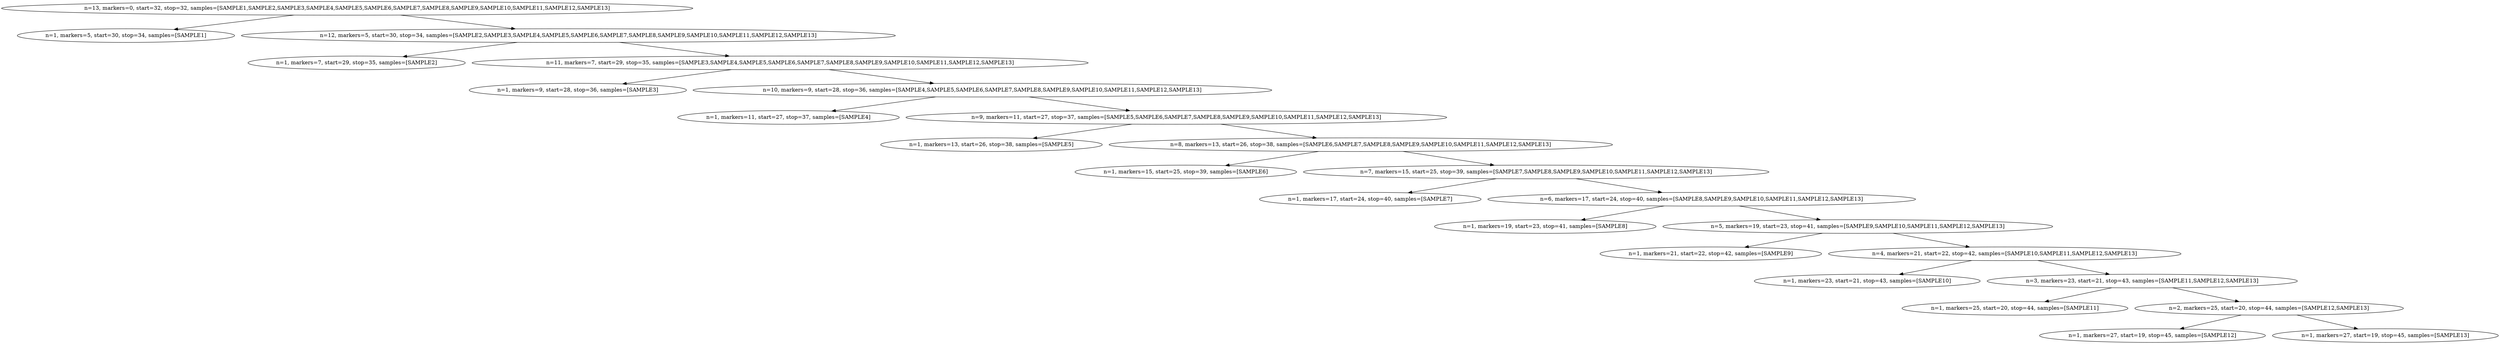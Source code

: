 digraph {
    0 [ label = "n=13, markers=0, start=32, stop=32, samples=[SAMPLE1,SAMPLE2,SAMPLE3,SAMPLE4,SAMPLE5,SAMPLE6,SAMPLE7,SAMPLE8,SAMPLE9,SAMPLE10,SAMPLE11,SAMPLE12,SAMPLE13]" ]
    1 [ label = "n=1, markers=5, start=30, stop=34, samples=[SAMPLE1]" ]
    2 [ label = "n=12, markers=5, start=30, stop=34, samples=[SAMPLE2,SAMPLE3,SAMPLE4,SAMPLE5,SAMPLE6,SAMPLE7,SAMPLE8,SAMPLE9,SAMPLE10,SAMPLE11,SAMPLE12,SAMPLE13]" ]
    3 [ label = "n=1, markers=7, start=29, stop=35, samples=[SAMPLE2]" ]
    4 [ label = "n=11, markers=7, start=29, stop=35, samples=[SAMPLE3,SAMPLE4,SAMPLE5,SAMPLE6,SAMPLE7,SAMPLE8,SAMPLE9,SAMPLE10,SAMPLE11,SAMPLE12,SAMPLE13]" ]
    5 [ label = "n=1, markers=9, start=28, stop=36, samples=[SAMPLE3]" ]
    6 [ label = "n=10, markers=9, start=28, stop=36, samples=[SAMPLE4,SAMPLE5,SAMPLE6,SAMPLE7,SAMPLE8,SAMPLE9,SAMPLE10,SAMPLE11,SAMPLE12,SAMPLE13]" ]
    7 [ label = "n=1, markers=11, start=27, stop=37, samples=[SAMPLE4]" ]
    8 [ label = "n=9, markers=11, start=27, stop=37, samples=[SAMPLE5,SAMPLE6,SAMPLE7,SAMPLE8,SAMPLE9,SAMPLE10,SAMPLE11,SAMPLE12,SAMPLE13]" ]
    9 [ label = "n=1, markers=13, start=26, stop=38, samples=[SAMPLE5]" ]
    10 [ label = "n=8, markers=13, start=26, stop=38, samples=[SAMPLE6,SAMPLE7,SAMPLE8,SAMPLE9,SAMPLE10,SAMPLE11,SAMPLE12,SAMPLE13]" ]
    11 [ label = "n=1, markers=15, start=25, stop=39, samples=[SAMPLE6]" ]
    12 [ label = "n=7, markers=15, start=25, stop=39, samples=[SAMPLE7,SAMPLE8,SAMPLE9,SAMPLE10,SAMPLE11,SAMPLE12,SAMPLE13]" ]
    13 [ label = "n=1, markers=17, start=24, stop=40, samples=[SAMPLE7]" ]
    14 [ label = "n=6, markers=17, start=24, stop=40, samples=[SAMPLE8,SAMPLE9,SAMPLE10,SAMPLE11,SAMPLE12,SAMPLE13]" ]
    15 [ label = "n=1, markers=19, start=23, stop=41, samples=[SAMPLE8]" ]
    16 [ label = "n=5, markers=19, start=23, stop=41, samples=[SAMPLE9,SAMPLE10,SAMPLE11,SAMPLE12,SAMPLE13]" ]
    17 [ label = "n=1, markers=21, start=22, stop=42, samples=[SAMPLE9]" ]
    18 [ label = "n=4, markers=21, start=22, stop=42, samples=[SAMPLE10,SAMPLE11,SAMPLE12,SAMPLE13]" ]
    19 [ label = "n=1, markers=23, start=21, stop=43, samples=[SAMPLE10]" ]
    20 [ label = "n=3, markers=23, start=21, stop=43, samples=[SAMPLE11,SAMPLE12,SAMPLE13]" ]
    21 [ label = "n=1, markers=25, start=20, stop=44, samples=[SAMPLE11]" ]
    22 [ label = "n=2, markers=25, start=20, stop=44, samples=[SAMPLE12,SAMPLE13]" ]
    23 [ label = "n=1, markers=27, start=19, stop=45, samples=[SAMPLE12]" ]
    24 [ label = "n=1, markers=27, start=19, stop=45, samples=[SAMPLE13]" ]
    0 -> 1 [ ]
    0 -> 2 [ ]
    2 -> 3 [ ]
    2 -> 4 [ ]
    4 -> 5 [ ]
    4 -> 6 [ ]
    6 -> 7 [ ]
    6 -> 8 [ ]
    8 -> 9 [ ]
    8 -> 10 [ ]
    10 -> 11 [ ]
    10 -> 12 [ ]
    12 -> 13 [ ]
    12 -> 14 [ ]
    14 -> 15 [ ]
    14 -> 16 [ ]
    16 -> 17 [ ]
    16 -> 18 [ ]
    18 -> 19 [ ]
    18 -> 20 [ ]
    20 -> 21 [ ]
    20 -> 22 [ ]
    22 -> 23 [ ]
    22 -> 24 [ ]
}
